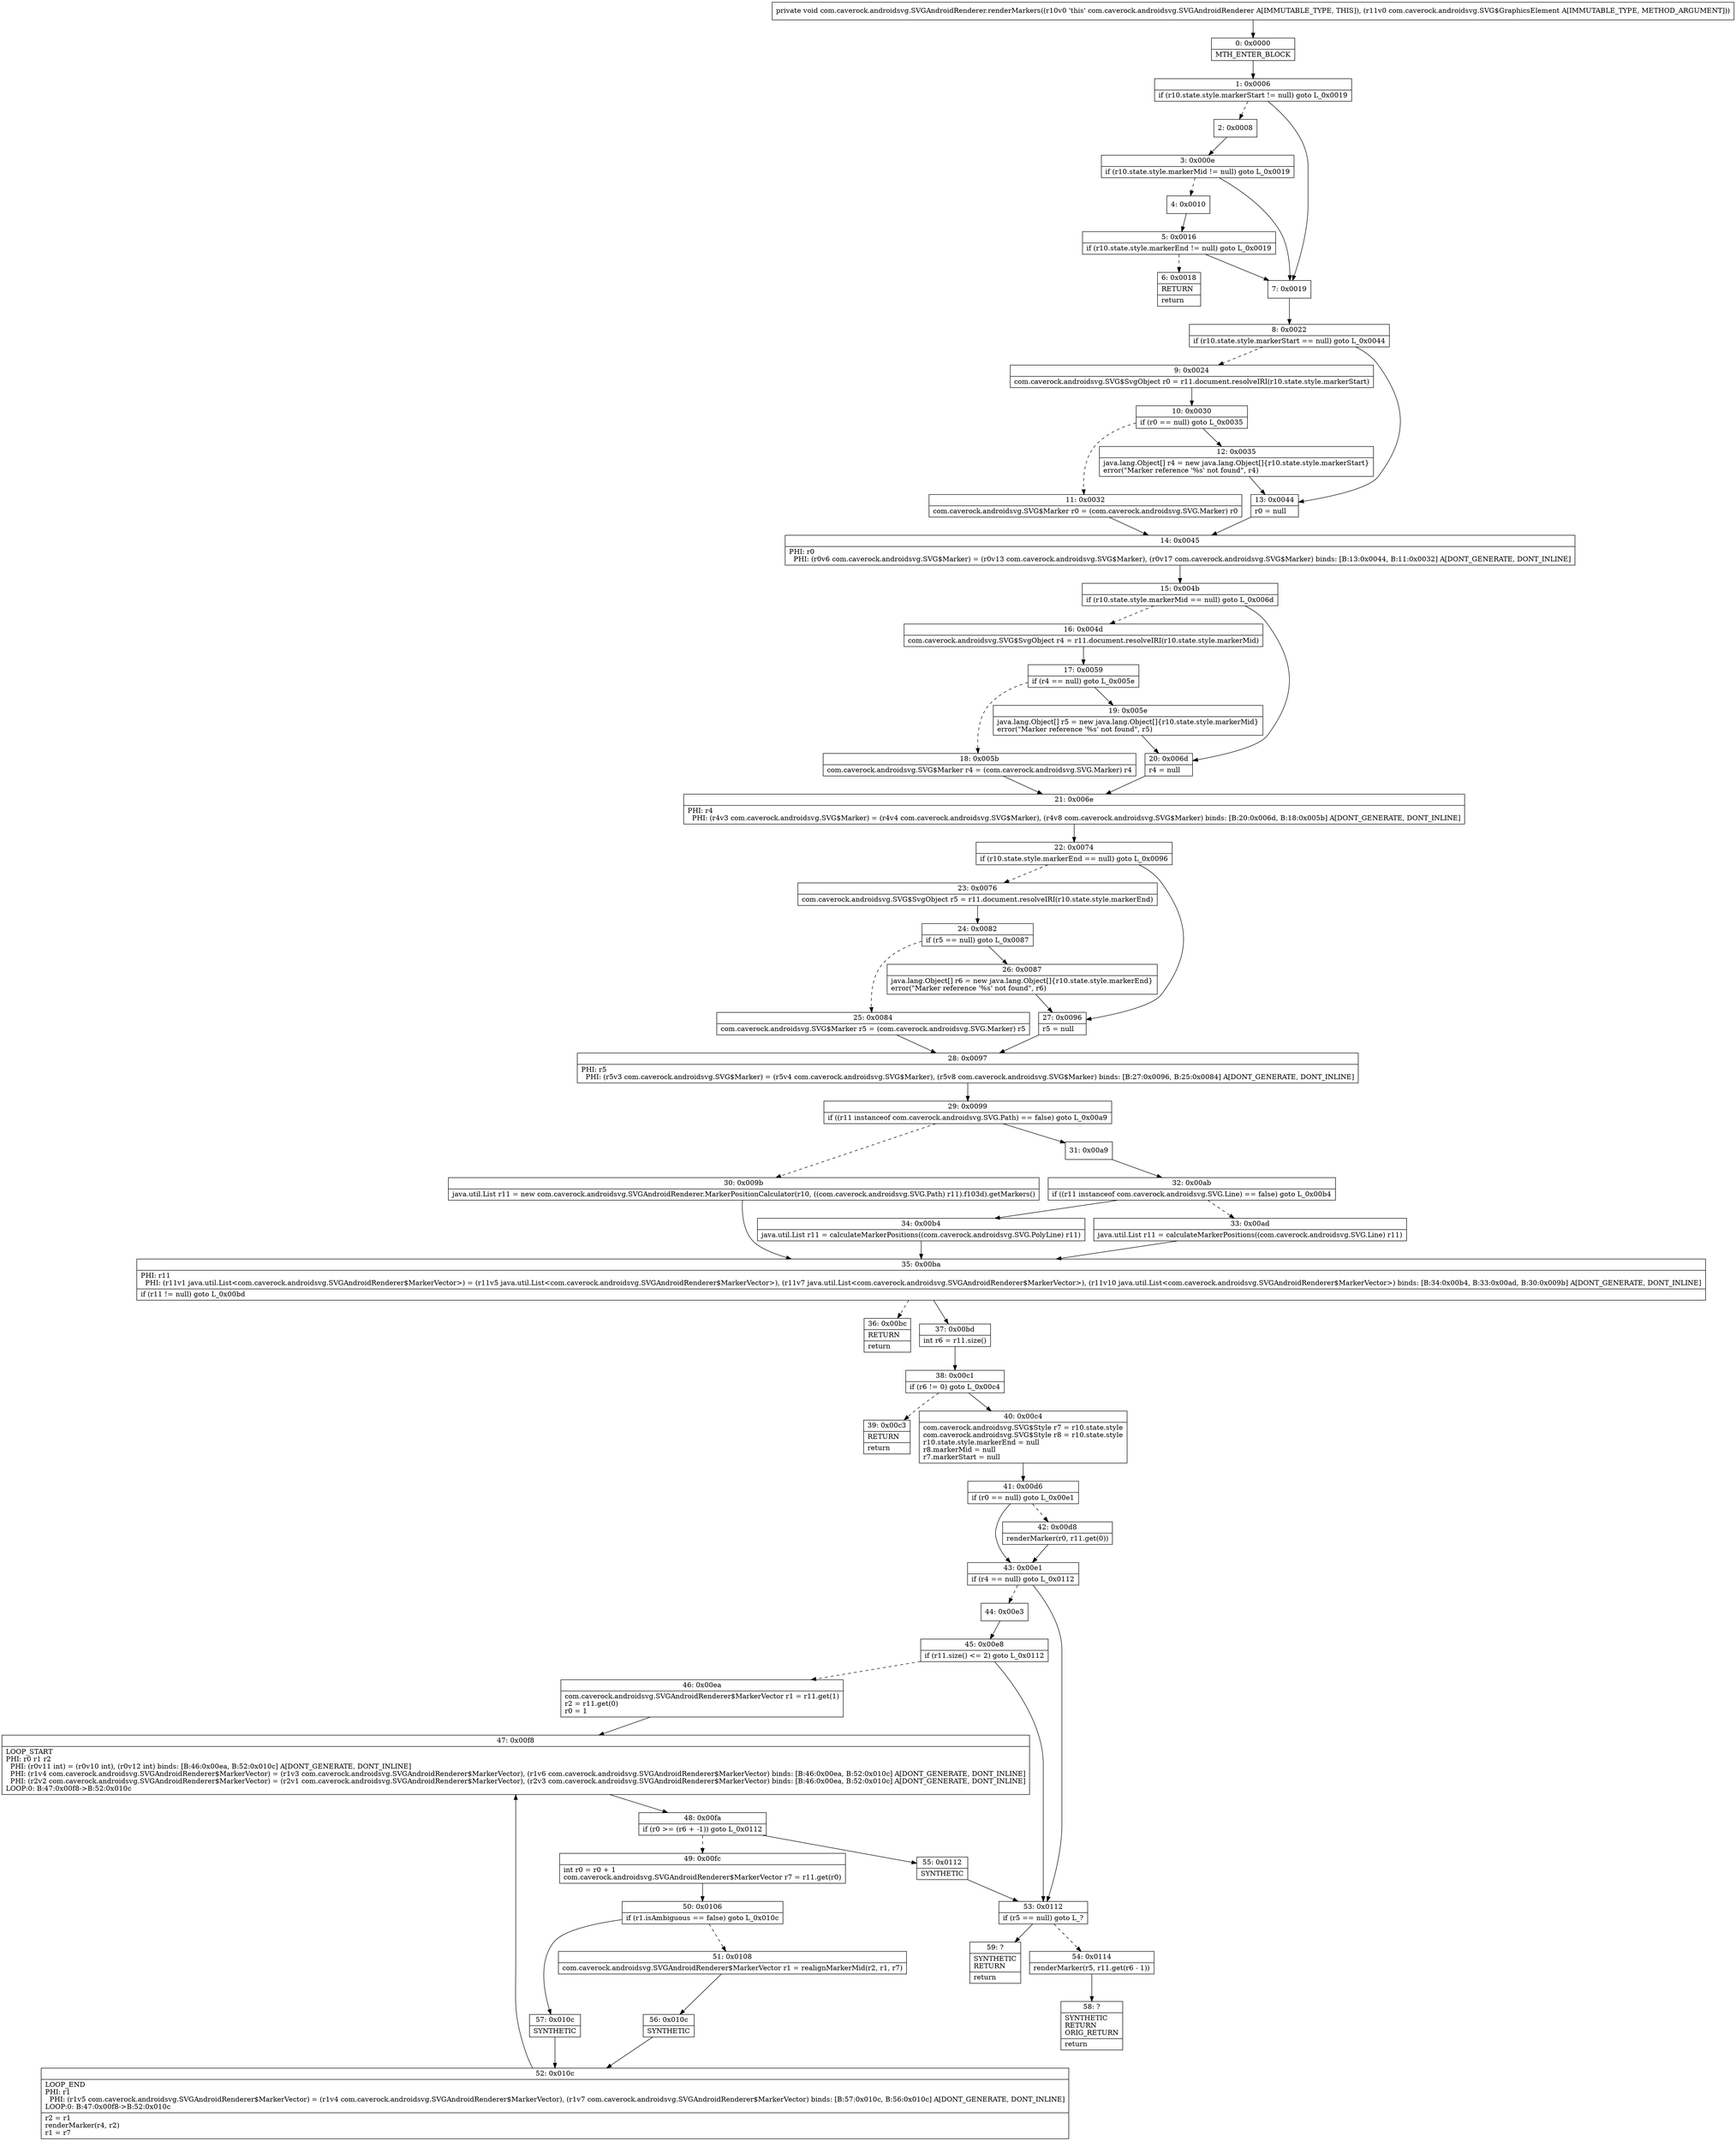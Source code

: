 digraph "CFG forcom.caverock.androidsvg.SVGAndroidRenderer.renderMarkers(Lcom\/caverock\/androidsvg\/SVG$GraphicsElement;)V" {
Node_0 [shape=record,label="{0\:\ 0x0000|MTH_ENTER_BLOCK\l}"];
Node_1 [shape=record,label="{1\:\ 0x0006|if (r10.state.style.markerStart != null) goto L_0x0019\l}"];
Node_2 [shape=record,label="{2\:\ 0x0008}"];
Node_3 [shape=record,label="{3\:\ 0x000e|if (r10.state.style.markerMid != null) goto L_0x0019\l}"];
Node_4 [shape=record,label="{4\:\ 0x0010}"];
Node_5 [shape=record,label="{5\:\ 0x0016|if (r10.state.style.markerEnd != null) goto L_0x0019\l}"];
Node_6 [shape=record,label="{6\:\ 0x0018|RETURN\l|return\l}"];
Node_7 [shape=record,label="{7\:\ 0x0019}"];
Node_8 [shape=record,label="{8\:\ 0x0022|if (r10.state.style.markerStart == null) goto L_0x0044\l}"];
Node_9 [shape=record,label="{9\:\ 0x0024|com.caverock.androidsvg.SVG$SvgObject r0 = r11.document.resolveIRI(r10.state.style.markerStart)\l}"];
Node_10 [shape=record,label="{10\:\ 0x0030|if (r0 == null) goto L_0x0035\l}"];
Node_11 [shape=record,label="{11\:\ 0x0032|com.caverock.androidsvg.SVG$Marker r0 = (com.caverock.androidsvg.SVG.Marker) r0\l}"];
Node_12 [shape=record,label="{12\:\ 0x0035|java.lang.Object[] r4 = new java.lang.Object[]\{r10.state.style.markerStart\}\lerror(\"Marker reference '%s' not found\", r4)\l}"];
Node_13 [shape=record,label="{13\:\ 0x0044|r0 = null\l}"];
Node_14 [shape=record,label="{14\:\ 0x0045|PHI: r0 \l  PHI: (r0v6 com.caverock.androidsvg.SVG$Marker) = (r0v13 com.caverock.androidsvg.SVG$Marker), (r0v17 com.caverock.androidsvg.SVG$Marker) binds: [B:13:0x0044, B:11:0x0032] A[DONT_GENERATE, DONT_INLINE]\l}"];
Node_15 [shape=record,label="{15\:\ 0x004b|if (r10.state.style.markerMid == null) goto L_0x006d\l}"];
Node_16 [shape=record,label="{16\:\ 0x004d|com.caverock.androidsvg.SVG$SvgObject r4 = r11.document.resolveIRI(r10.state.style.markerMid)\l}"];
Node_17 [shape=record,label="{17\:\ 0x0059|if (r4 == null) goto L_0x005e\l}"];
Node_18 [shape=record,label="{18\:\ 0x005b|com.caverock.androidsvg.SVG$Marker r4 = (com.caverock.androidsvg.SVG.Marker) r4\l}"];
Node_19 [shape=record,label="{19\:\ 0x005e|java.lang.Object[] r5 = new java.lang.Object[]\{r10.state.style.markerMid\}\lerror(\"Marker reference '%s' not found\", r5)\l}"];
Node_20 [shape=record,label="{20\:\ 0x006d|r4 = null\l}"];
Node_21 [shape=record,label="{21\:\ 0x006e|PHI: r4 \l  PHI: (r4v3 com.caverock.androidsvg.SVG$Marker) = (r4v4 com.caverock.androidsvg.SVG$Marker), (r4v8 com.caverock.androidsvg.SVG$Marker) binds: [B:20:0x006d, B:18:0x005b] A[DONT_GENERATE, DONT_INLINE]\l}"];
Node_22 [shape=record,label="{22\:\ 0x0074|if (r10.state.style.markerEnd == null) goto L_0x0096\l}"];
Node_23 [shape=record,label="{23\:\ 0x0076|com.caverock.androidsvg.SVG$SvgObject r5 = r11.document.resolveIRI(r10.state.style.markerEnd)\l}"];
Node_24 [shape=record,label="{24\:\ 0x0082|if (r5 == null) goto L_0x0087\l}"];
Node_25 [shape=record,label="{25\:\ 0x0084|com.caverock.androidsvg.SVG$Marker r5 = (com.caverock.androidsvg.SVG.Marker) r5\l}"];
Node_26 [shape=record,label="{26\:\ 0x0087|java.lang.Object[] r6 = new java.lang.Object[]\{r10.state.style.markerEnd\}\lerror(\"Marker reference '%s' not found\", r6)\l}"];
Node_27 [shape=record,label="{27\:\ 0x0096|r5 = null\l}"];
Node_28 [shape=record,label="{28\:\ 0x0097|PHI: r5 \l  PHI: (r5v3 com.caverock.androidsvg.SVG$Marker) = (r5v4 com.caverock.androidsvg.SVG$Marker), (r5v8 com.caverock.androidsvg.SVG$Marker) binds: [B:27:0x0096, B:25:0x0084] A[DONT_GENERATE, DONT_INLINE]\l}"];
Node_29 [shape=record,label="{29\:\ 0x0099|if ((r11 instanceof com.caverock.androidsvg.SVG.Path) == false) goto L_0x00a9\l}"];
Node_30 [shape=record,label="{30\:\ 0x009b|java.util.List r11 = new com.caverock.androidsvg.SVGAndroidRenderer.MarkerPositionCalculator(r10, ((com.caverock.androidsvg.SVG.Path) r11).f103d).getMarkers()\l}"];
Node_31 [shape=record,label="{31\:\ 0x00a9}"];
Node_32 [shape=record,label="{32\:\ 0x00ab|if ((r11 instanceof com.caverock.androidsvg.SVG.Line) == false) goto L_0x00b4\l}"];
Node_33 [shape=record,label="{33\:\ 0x00ad|java.util.List r11 = calculateMarkerPositions((com.caverock.androidsvg.SVG.Line) r11)\l}"];
Node_34 [shape=record,label="{34\:\ 0x00b4|java.util.List r11 = calculateMarkerPositions((com.caverock.androidsvg.SVG.PolyLine) r11)\l}"];
Node_35 [shape=record,label="{35\:\ 0x00ba|PHI: r11 \l  PHI: (r11v1 java.util.List\<com.caverock.androidsvg.SVGAndroidRenderer$MarkerVector\>) = (r11v5 java.util.List\<com.caverock.androidsvg.SVGAndroidRenderer$MarkerVector\>), (r11v7 java.util.List\<com.caverock.androidsvg.SVGAndroidRenderer$MarkerVector\>), (r11v10 java.util.List\<com.caverock.androidsvg.SVGAndroidRenderer$MarkerVector\>) binds: [B:34:0x00b4, B:33:0x00ad, B:30:0x009b] A[DONT_GENERATE, DONT_INLINE]\l|if (r11 != null) goto L_0x00bd\l}"];
Node_36 [shape=record,label="{36\:\ 0x00bc|RETURN\l|return\l}"];
Node_37 [shape=record,label="{37\:\ 0x00bd|int r6 = r11.size()\l}"];
Node_38 [shape=record,label="{38\:\ 0x00c1|if (r6 != 0) goto L_0x00c4\l}"];
Node_39 [shape=record,label="{39\:\ 0x00c3|RETURN\l|return\l}"];
Node_40 [shape=record,label="{40\:\ 0x00c4|com.caverock.androidsvg.SVG$Style r7 = r10.state.style\lcom.caverock.androidsvg.SVG$Style r8 = r10.state.style\lr10.state.style.markerEnd = null\lr8.markerMid = null\lr7.markerStart = null\l}"];
Node_41 [shape=record,label="{41\:\ 0x00d6|if (r0 == null) goto L_0x00e1\l}"];
Node_42 [shape=record,label="{42\:\ 0x00d8|renderMarker(r0, r11.get(0))\l}"];
Node_43 [shape=record,label="{43\:\ 0x00e1|if (r4 == null) goto L_0x0112\l}"];
Node_44 [shape=record,label="{44\:\ 0x00e3}"];
Node_45 [shape=record,label="{45\:\ 0x00e8|if (r11.size() \<= 2) goto L_0x0112\l}"];
Node_46 [shape=record,label="{46\:\ 0x00ea|com.caverock.androidsvg.SVGAndroidRenderer$MarkerVector r1 = r11.get(1)\lr2 = r11.get(0)\lr0 = 1\l}"];
Node_47 [shape=record,label="{47\:\ 0x00f8|LOOP_START\lPHI: r0 r1 r2 \l  PHI: (r0v11 int) = (r0v10 int), (r0v12 int) binds: [B:46:0x00ea, B:52:0x010c] A[DONT_GENERATE, DONT_INLINE]\l  PHI: (r1v4 com.caverock.androidsvg.SVGAndroidRenderer$MarkerVector) = (r1v3 com.caverock.androidsvg.SVGAndroidRenderer$MarkerVector), (r1v6 com.caverock.androidsvg.SVGAndroidRenderer$MarkerVector) binds: [B:46:0x00ea, B:52:0x010c] A[DONT_GENERATE, DONT_INLINE]\l  PHI: (r2v2 com.caverock.androidsvg.SVGAndroidRenderer$MarkerVector) = (r2v1 com.caverock.androidsvg.SVGAndroidRenderer$MarkerVector), (r2v3 com.caverock.androidsvg.SVGAndroidRenderer$MarkerVector) binds: [B:46:0x00ea, B:52:0x010c] A[DONT_GENERATE, DONT_INLINE]\lLOOP:0: B:47:0x00f8\-\>B:52:0x010c\l}"];
Node_48 [shape=record,label="{48\:\ 0x00fa|if (r0 \>= (r6 + \-1)) goto L_0x0112\l}"];
Node_49 [shape=record,label="{49\:\ 0x00fc|int r0 = r0 + 1\lcom.caverock.androidsvg.SVGAndroidRenderer$MarkerVector r7 = r11.get(r0)\l}"];
Node_50 [shape=record,label="{50\:\ 0x0106|if (r1.isAmbiguous == false) goto L_0x010c\l}"];
Node_51 [shape=record,label="{51\:\ 0x0108|com.caverock.androidsvg.SVGAndroidRenderer$MarkerVector r1 = realignMarkerMid(r2, r1, r7)\l}"];
Node_52 [shape=record,label="{52\:\ 0x010c|LOOP_END\lPHI: r1 \l  PHI: (r1v5 com.caverock.androidsvg.SVGAndroidRenderer$MarkerVector) = (r1v4 com.caverock.androidsvg.SVGAndroidRenderer$MarkerVector), (r1v7 com.caverock.androidsvg.SVGAndroidRenderer$MarkerVector) binds: [B:57:0x010c, B:56:0x010c] A[DONT_GENERATE, DONT_INLINE]\lLOOP:0: B:47:0x00f8\-\>B:52:0x010c\l|r2 = r1\lrenderMarker(r4, r2)\lr1 = r7\l}"];
Node_53 [shape=record,label="{53\:\ 0x0112|if (r5 == null) goto L_?\l}"];
Node_54 [shape=record,label="{54\:\ 0x0114|renderMarker(r5, r11.get(r6 \- 1))\l}"];
Node_55 [shape=record,label="{55\:\ 0x0112|SYNTHETIC\l}"];
Node_56 [shape=record,label="{56\:\ 0x010c|SYNTHETIC\l}"];
Node_57 [shape=record,label="{57\:\ 0x010c|SYNTHETIC\l}"];
Node_58 [shape=record,label="{58\:\ ?|SYNTHETIC\lRETURN\lORIG_RETURN\l|return\l}"];
Node_59 [shape=record,label="{59\:\ ?|SYNTHETIC\lRETURN\l|return\l}"];
MethodNode[shape=record,label="{private void com.caverock.androidsvg.SVGAndroidRenderer.renderMarkers((r10v0 'this' com.caverock.androidsvg.SVGAndroidRenderer A[IMMUTABLE_TYPE, THIS]), (r11v0 com.caverock.androidsvg.SVG$GraphicsElement A[IMMUTABLE_TYPE, METHOD_ARGUMENT])) }"];
MethodNode -> Node_0;
Node_0 -> Node_1;
Node_1 -> Node_2[style=dashed];
Node_1 -> Node_7;
Node_2 -> Node_3;
Node_3 -> Node_4[style=dashed];
Node_3 -> Node_7;
Node_4 -> Node_5;
Node_5 -> Node_6[style=dashed];
Node_5 -> Node_7;
Node_7 -> Node_8;
Node_8 -> Node_9[style=dashed];
Node_8 -> Node_13;
Node_9 -> Node_10;
Node_10 -> Node_11[style=dashed];
Node_10 -> Node_12;
Node_11 -> Node_14;
Node_12 -> Node_13;
Node_13 -> Node_14;
Node_14 -> Node_15;
Node_15 -> Node_16[style=dashed];
Node_15 -> Node_20;
Node_16 -> Node_17;
Node_17 -> Node_18[style=dashed];
Node_17 -> Node_19;
Node_18 -> Node_21;
Node_19 -> Node_20;
Node_20 -> Node_21;
Node_21 -> Node_22;
Node_22 -> Node_23[style=dashed];
Node_22 -> Node_27;
Node_23 -> Node_24;
Node_24 -> Node_25[style=dashed];
Node_24 -> Node_26;
Node_25 -> Node_28;
Node_26 -> Node_27;
Node_27 -> Node_28;
Node_28 -> Node_29;
Node_29 -> Node_30[style=dashed];
Node_29 -> Node_31;
Node_30 -> Node_35;
Node_31 -> Node_32;
Node_32 -> Node_33[style=dashed];
Node_32 -> Node_34;
Node_33 -> Node_35;
Node_34 -> Node_35;
Node_35 -> Node_36[style=dashed];
Node_35 -> Node_37;
Node_37 -> Node_38;
Node_38 -> Node_39[style=dashed];
Node_38 -> Node_40;
Node_40 -> Node_41;
Node_41 -> Node_42[style=dashed];
Node_41 -> Node_43;
Node_42 -> Node_43;
Node_43 -> Node_44[style=dashed];
Node_43 -> Node_53;
Node_44 -> Node_45;
Node_45 -> Node_46[style=dashed];
Node_45 -> Node_53;
Node_46 -> Node_47;
Node_47 -> Node_48;
Node_48 -> Node_49[style=dashed];
Node_48 -> Node_55;
Node_49 -> Node_50;
Node_50 -> Node_51[style=dashed];
Node_50 -> Node_57;
Node_51 -> Node_56;
Node_52 -> Node_47;
Node_53 -> Node_54[style=dashed];
Node_53 -> Node_59;
Node_54 -> Node_58;
Node_55 -> Node_53;
Node_56 -> Node_52;
Node_57 -> Node_52;
}

